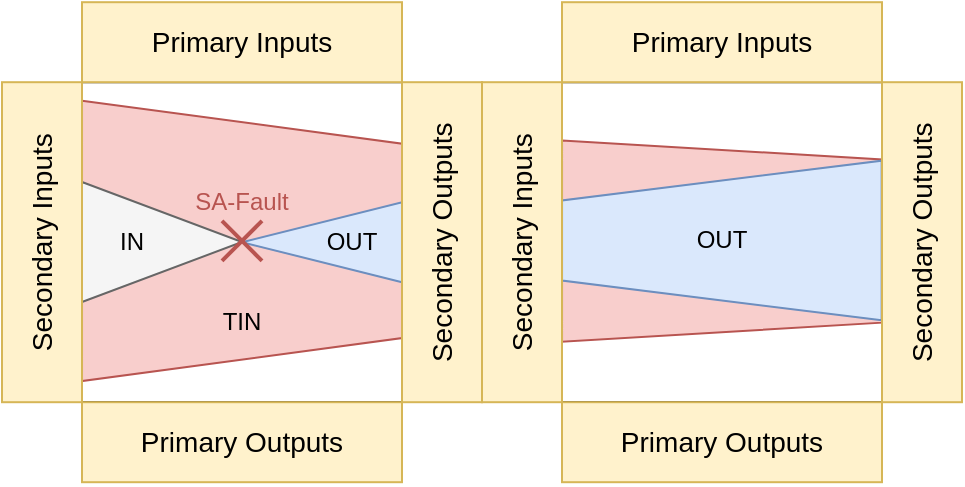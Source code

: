 <mxfile version="14.1.8" type="device"><diagram id="cVXs18iOw3yZUNd4z993" name="Page-1"><mxGraphModel dx="621" dy="461" grid="1" gridSize="10" guides="1" tooltips="1" connect="1" arrows="1" fold="1" page="1" pageScale="1" pageWidth="827" pageHeight="1169" math="0" shadow="0"><root><mxCell id="0"/><mxCell id="1" parent="0"/><mxCell id="DtoMuC1aKfXqO8DsOXQ7-1" value="" style="rounded=0;whiteSpace=wrap;html=1;align=center;verticalAlign=bottom;fontSize=14;" vertex="1" parent="1"><mxGeometry x="120" y="120.1" width="160" height="160" as="geometry"/></mxCell><mxCell id="DtoMuC1aKfXqO8DsOXQ7-2" value="Primary Inputs" style="rounded=0;whiteSpace=wrap;html=1;fontSize=14;fillColor=#fff2cc;strokeColor=#d6b656;" vertex="1" parent="1"><mxGeometry x="120" y="80.1" width="160" height="40" as="geometry"/></mxCell><mxCell id="DtoMuC1aKfXqO8DsOXQ7-3" value="Primary Outputs" style="rounded=0;whiteSpace=wrap;html=1;fontSize=14;fillColor=#fff2cc;strokeColor=#d6b656;" vertex="1" parent="1"><mxGeometry x="120" y="280.1" width="160" height="40" as="geometry"/></mxCell><mxCell id="8neh3JRPIE58T-DUbxWc-10" value="" style="shape=trapezoid;perimeter=trapezoidPerimeter;whiteSpace=wrap;html=1;fixedSize=1;rotation=90;size=21.51;fillColor=#f8cecc;strokeColor=#b85450;" parent="1" vertex="1"><mxGeometry x="129.91" y="119.44" width="140.19" height="160" as="geometry"/></mxCell><mxCell id="8neh3JRPIE58T-DUbxWc-3" value="" style="triangle;whiteSpace=wrap;html=1;fillColor=#f5f5f5;strokeColor=#666666;fontColor=#333333;" parent="1" vertex="1"><mxGeometry x="120" y="170" width="80" height="60" as="geometry"/></mxCell><mxCell id="8neh3JRPIE58T-DUbxWc-4" value="" style="triangle;whiteSpace=wrap;html=1;rotation=-180;fillColor=#dae8fc;strokeColor=#6c8ebf;" parent="1" vertex="1"><mxGeometry x="200" y="180.1" width="80" height="40" as="geometry"/></mxCell><mxCell id="8neh3JRPIE58T-DUbxWc-31" value="IN" style="text;html=1;strokeColor=none;fillColor=none;align=center;verticalAlign=middle;whiteSpace=wrap;rounded=0;" parent="1" vertex="1"><mxGeometry x="120" y="190" width="50" height="20" as="geometry"/></mxCell><mxCell id="8neh3JRPIE58T-DUbxWc-33" value="OUT" style="text;html=1;strokeColor=none;fillColor=none;align=center;verticalAlign=middle;whiteSpace=wrap;rounded=0;" parent="1" vertex="1"><mxGeometry x="230" y="190" width="50" height="20" as="geometry"/></mxCell><mxCell id="8neh3JRPIE58T-DUbxWc-35" value="SA-Fault" style="text;html=1;strokeColor=none;fillColor=none;align=center;verticalAlign=middle;whiteSpace=wrap;rounded=0;fontColor=#B85450;" parent="1" vertex="1"><mxGeometry x="175" y="169.53" width="50" height="20" as="geometry"/></mxCell><mxCell id="8neh3JRPIE58T-DUbxWc-38" value="" style="endArrow=none;html=1;fillColor=#f8cecc;strokeColor=#b85450;strokeWidth=2;" parent="1" edge="1"><mxGeometry width="50" height="50" relative="1" as="geometry"><mxPoint x="190" y="209.44" as="sourcePoint"/><mxPoint x="210" y="189.44" as="targetPoint"/></mxGeometry></mxCell><mxCell id="8neh3JRPIE58T-DUbxWc-39" value="" style="endArrow=none;html=1;fillColor=#f8cecc;strokeColor=#b85450;strokeWidth=2;" parent="1" edge="1"><mxGeometry width="50" height="50" relative="1" as="geometry"><mxPoint x="210" y="209.44" as="sourcePoint"/><mxPoint x="190" y="189.44" as="targetPoint"/></mxGeometry></mxCell><mxCell id="8neh3JRPIE58T-DUbxWc-40" value="TIN" style="text;html=1;strokeColor=none;fillColor=none;align=center;verticalAlign=middle;whiteSpace=wrap;rounded=0;" parent="1" vertex="1"><mxGeometry x="175" y="229.53" width="50" height="20" as="geometry"/></mxCell><mxCell id="DtoMuC1aKfXqO8DsOXQ7-10" value="" style="rounded=0;whiteSpace=wrap;html=1;align=center;verticalAlign=bottom;fontSize=14;" vertex="1" parent="1"><mxGeometry x="360" y="120.1" width="160" height="160" as="geometry"/></mxCell><mxCell id="DtoMuC1aKfXqO8DsOXQ7-11" value="Primary Inputs" style="rounded=0;whiteSpace=wrap;html=1;fontSize=14;fillColor=#fff2cc;strokeColor=#d6b656;" vertex="1" parent="1"><mxGeometry x="360" y="80.1" width="160" height="40" as="geometry"/></mxCell><mxCell id="DtoMuC1aKfXqO8DsOXQ7-12" value="Primary Outputs" style="rounded=0;whiteSpace=wrap;html=1;fontSize=14;fillColor=#fff2cc;strokeColor=#d6b656;" vertex="1" parent="1"><mxGeometry x="360" y="280.1" width="160" height="40" as="geometry"/></mxCell><mxCell id="8neh3JRPIE58T-DUbxWc-13" value="" style="shape=trapezoid;perimeter=trapezoidPerimeter;whiteSpace=wrap;html=1;fixedSize=1;rotation=90;size=9.485;fillColor=#f8cecc;strokeColor=#b85450;" parent="1" vertex="1"><mxGeometry x="389.73" y="119.54" width="100.57" height="160" as="geometry"/></mxCell><mxCell id="8neh3JRPIE58T-DUbxWc-30" value="" style="shape=trapezoid;perimeter=trapezoidPerimeter;whiteSpace=wrap;html=1;fixedSize=1;rotation=-90;size=19.9;fillColor=#dae8fc;strokeColor=#6c8ebf;" parent="1" vertex="1"><mxGeometry x="400.01" y="119.36" width="79.83" height="159.81" as="geometry"/></mxCell><mxCell id="8neh3JRPIE58T-DUbxWc-34" value="OUT" style="text;html=1;strokeColor=none;fillColor=none;align=center;verticalAlign=middle;whiteSpace=wrap;rounded=0;" parent="1" vertex="1"><mxGeometry x="415.02" y="189.27" width="50" height="20" as="geometry"/></mxCell><mxCell id="DtoMuC1aKfXqO8DsOXQ7-4" value="Secondary Outputs" style="rounded=0;whiteSpace=wrap;html=1;horizontal=0;fontSize=14;fillColor=#fff2cc;strokeColor=#d6b656;" vertex="1" parent="1"><mxGeometry x="280" y="120.1" width="40" height="160" as="geometry"/></mxCell><mxCell id="DtoMuC1aKfXqO8DsOXQ7-14" value="Secondary Inputs" style="rounded=0;whiteSpace=wrap;html=1;horizontal=0;fontSize=14;fillColor=#fff2cc;strokeColor=#d6b656;" vertex="1" parent="1"><mxGeometry x="320" y="120.1" width="40" height="160" as="geometry"/></mxCell><mxCell id="DtoMuC1aKfXqO8DsOXQ7-13" value="Secondary Outputs" style="rounded=0;whiteSpace=wrap;html=1;horizontal=0;fontSize=14;fillColor=#fff2cc;strokeColor=#d6b656;" vertex="1" parent="1"><mxGeometry x="520" y="120.1" width="40" height="160" as="geometry"/></mxCell><mxCell id="DtoMuC1aKfXqO8DsOXQ7-5" value="Secondary Inputs" style="rounded=0;whiteSpace=wrap;html=1;horizontal=0;fontSize=14;fillColor=#fff2cc;strokeColor=#d6b656;" vertex="1" parent="1"><mxGeometry x="80" y="120.1" width="40" height="160" as="geometry"/></mxCell></root></mxGraphModel></diagram></mxfile>
